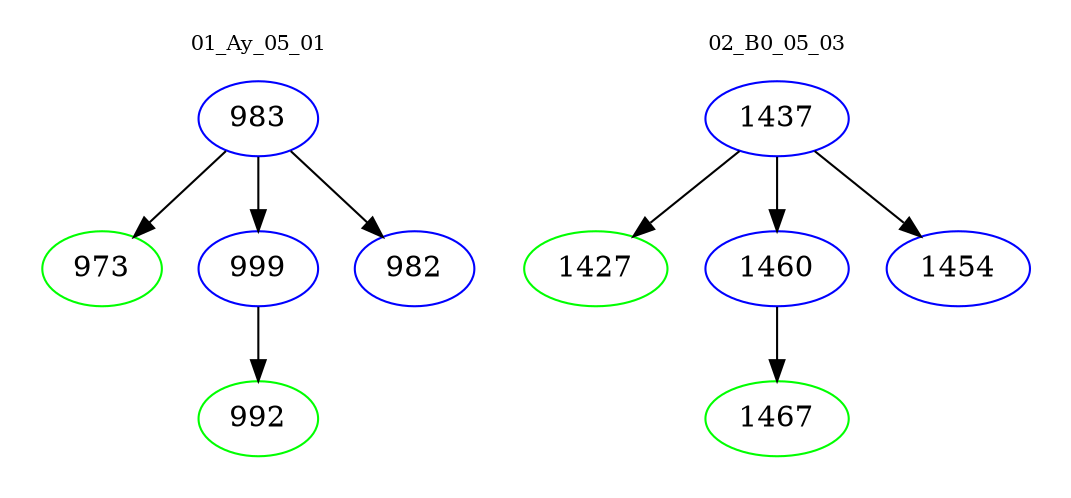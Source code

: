 digraph{
subgraph cluster_0 {
color = white
label = "01_Ay_05_01";
fontsize=10;
T0_983 [label="983", color="blue"]
T0_983 -> T0_973 [color="black"]
T0_973 [label="973", color="green"]
T0_983 -> T0_999 [color="black"]
T0_999 [label="999", color="blue"]
T0_999 -> T0_992 [color="black"]
T0_992 [label="992", color="green"]
T0_983 -> T0_982 [color="black"]
T0_982 [label="982", color="blue"]
}
subgraph cluster_1 {
color = white
label = "02_B0_05_03";
fontsize=10;
T1_1437 [label="1437", color="blue"]
T1_1437 -> T1_1427 [color="black"]
T1_1427 [label="1427", color="green"]
T1_1437 -> T1_1460 [color="black"]
T1_1460 [label="1460", color="blue"]
T1_1460 -> T1_1467 [color="black"]
T1_1467 [label="1467", color="green"]
T1_1437 -> T1_1454 [color="black"]
T1_1454 [label="1454", color="blue"]
}
}
